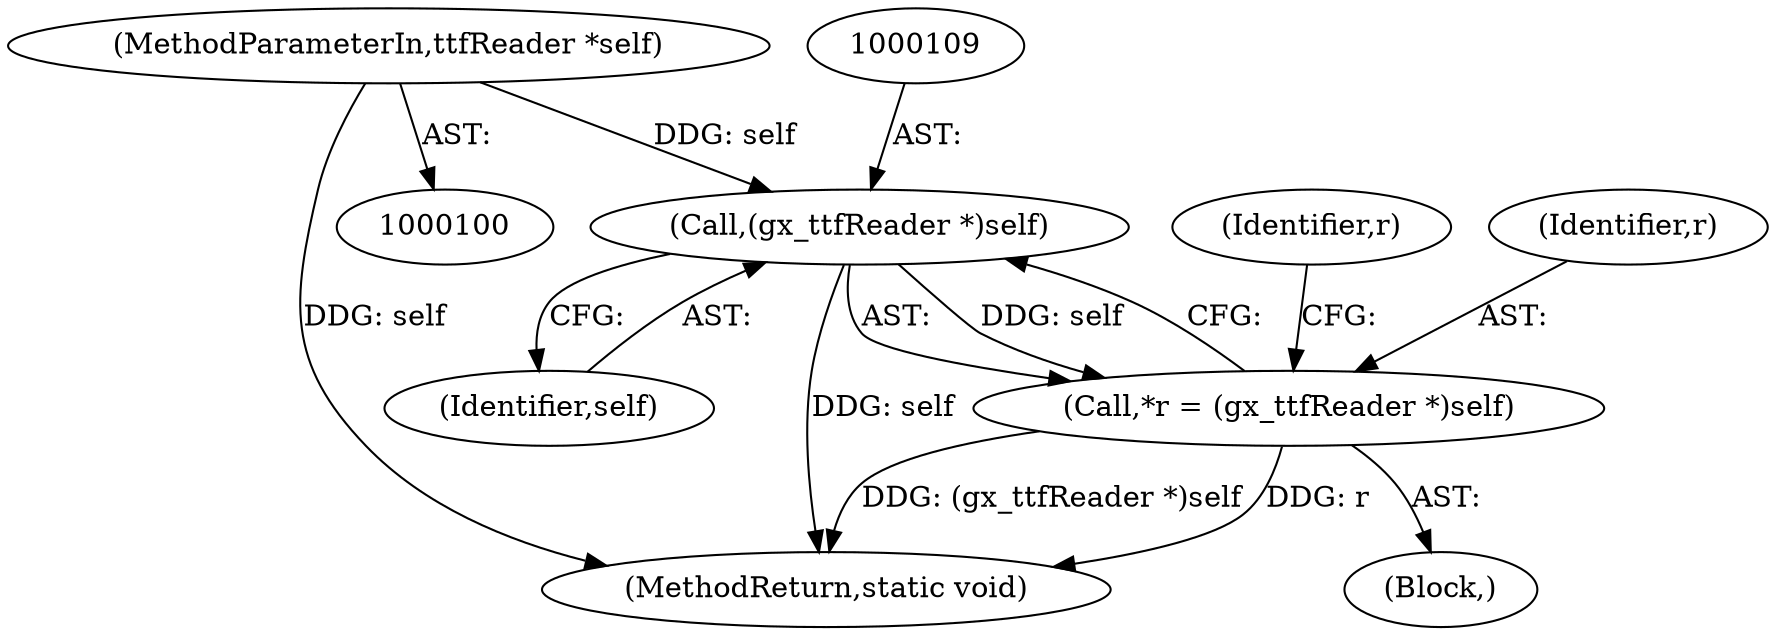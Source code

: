 digraph "0_ghostscript_937ccd17ac65935633b2ebc06cb7089b91e17e6b@pointer" {
"1000108" [label="(Call,(gx_ttfReader *)self)"];
"1000101" [label="(MethodParameterIn,ttfReader *self)"];
"1000106" [label="(Call,*r = (gx_ttfReader *)self)"];
"1000110" [label="(Identifier,self)"];
"1000115" [label="(Identifier,r)"];
"1000106" [label="(Call,*r = (gx_ttfReader *)self)"];
"1000273" [label="(MethodReturn,static void)"];
"1000108" [label="(Call,(gx_ttfReader *)self)"];
"1000101" [label="(MethodParameterIn,ttfReader *self)"];
"1000107" [label="(Identifier,r)"];
"1000104" [label="(Block,)"];
"1000108" -> "1000106"  [label="AST: "];
"1000108" -> "1000110"  [label="CFG: "];
"1000109" -> "1000108"  [label="AST: "];
"1000110" -> "1000108"  [label="AST: "];
"1000106" -> "1000108"  [label="CFG: "];
"1000108" -> "1000273"  [label="DDG: self"];
"1000108" -> "1000106"  [label="DDG: self"];
"1000101" -> "1000108"  [label="DDG: self"];
"1000101" -> "1000100"  [label="AST: "];
"1000101" -> "1000273"  [label="DDG: self"];
"1000106" -> "1000104"  [label="AST: "];
"1000107" -> "1000106"  [label="AST: "];
"1000115" -> "1000106"  [label="CFG: "];
"1000106" -> "1000273"  [label="DDG: (gx_ttfReader *)self"];
"1000106" -> "1000273"  [label="DDG: r"];
}

